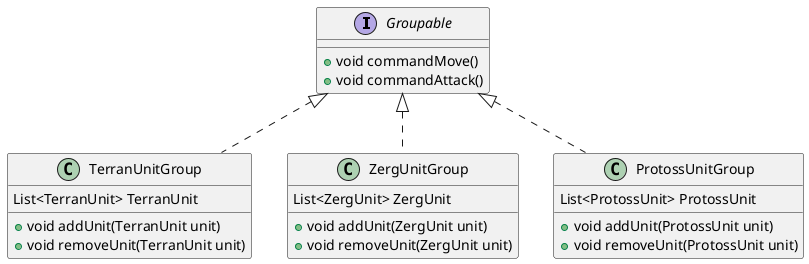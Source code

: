@startuml
interface Groupable {
 + void commandMove()
 + void commandAttack()
}
class TerranUnitGroup implements Groupable {
List<TerranUnit> TerranUnit
+ void addUnit(TerranUnit unit)
+ void removeUnit(TerranUnit unit)
}
class ZergUnitGroup implements Groupable {
List<ZergUnit> ZergUnit
+ void addUnit(ZergUnit unit)
+ void removeUnit(ZergUnit unit)
}
class ProtossUnitGroup implements Groupable {
List<ProtossUnit> ProtossUnit
+ void addUnit(ProtossUnit unit)
+ void removeUnit(ProtossUnit unit)
}
@enduml
